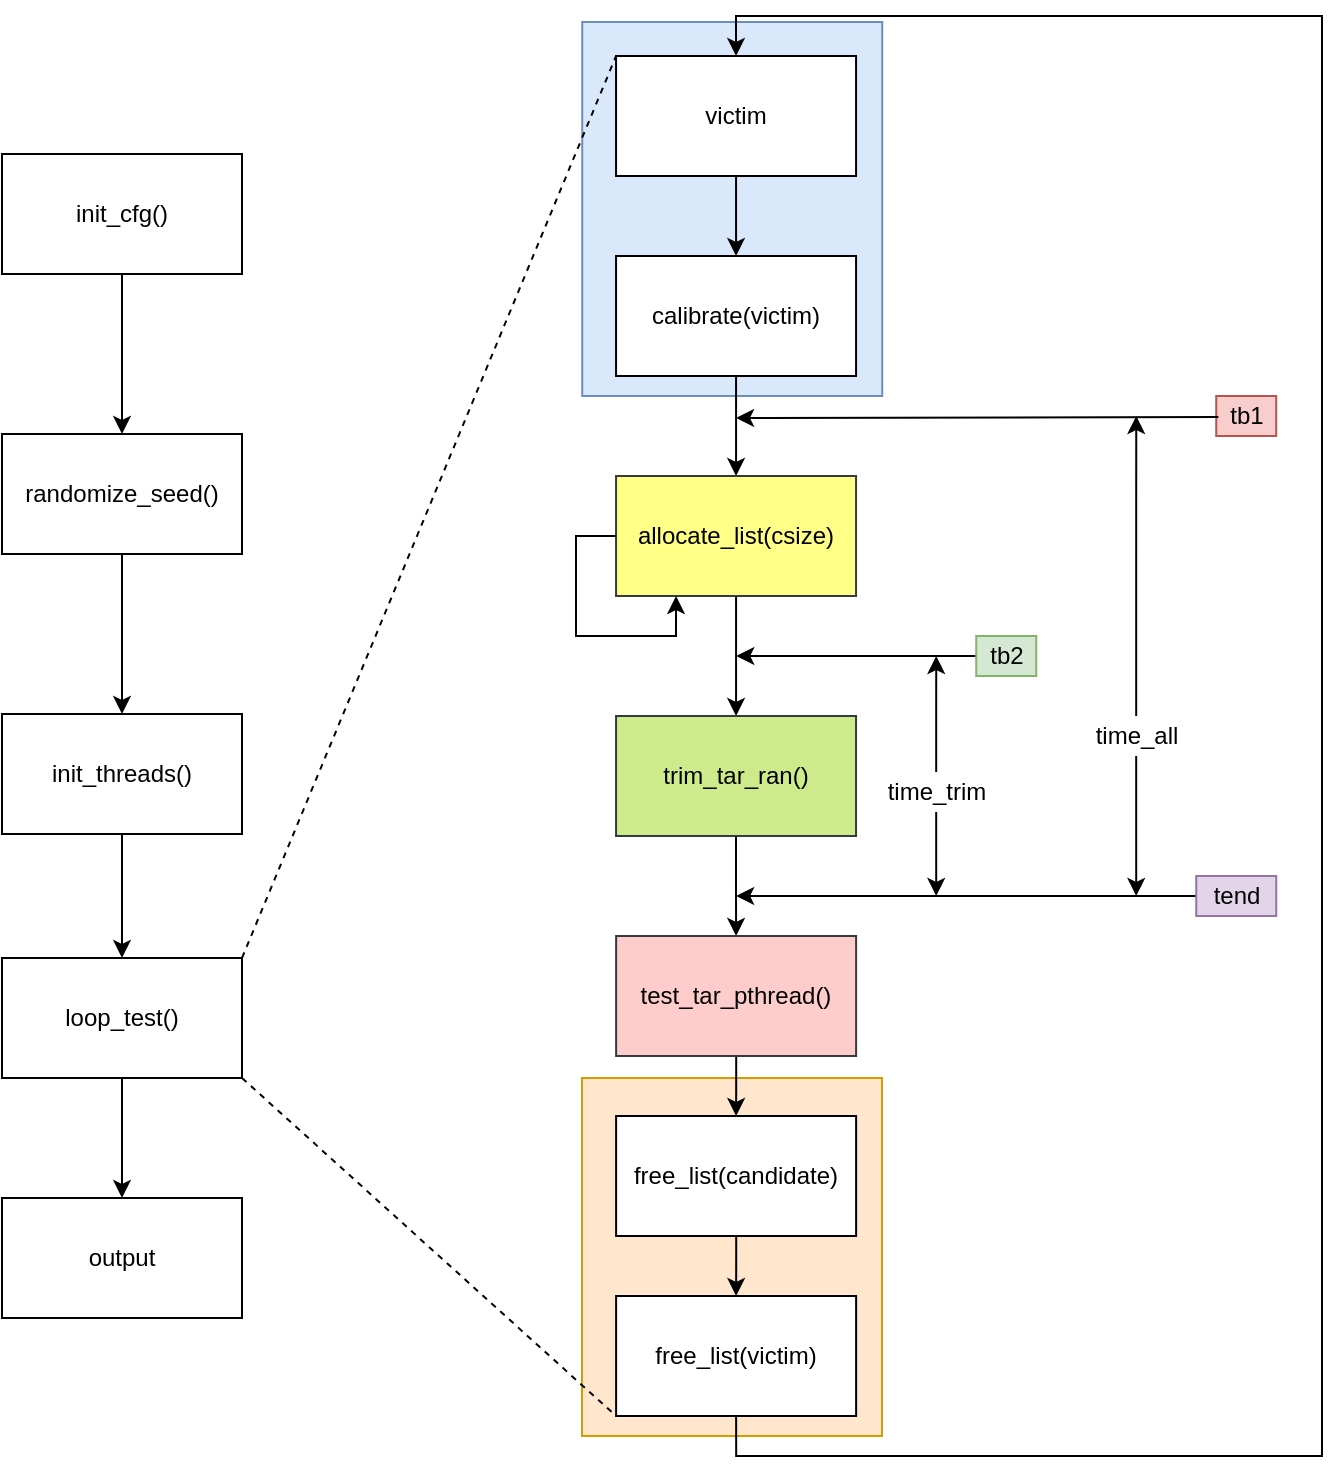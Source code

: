 <mxfile version="13.1.14" type="github" pages="2">
  <diagram id="vxbAiqCR5Z4BX0kFHLAY" name="control_flow">
    <mxGraphModel dx="2035" dy="635" grid="1" gridSize="10" guides="1" tooltips="1" connect="1" arrows="1" fold="1" page="1" pageScale="1" pageWidth="850" pageHeight="1400" math="0" shadow="0">
      <root>
        <mxCell id="0" />
        <mxCell id="1" parent="0" />
        <mxCell id="a9cllLre5tnVkpEgNxOf-15" value="" style="rounded=0;whiteSpace=wrap;html=1;fillColor=#dae8fc;strokeColor=#6c8ebf;" parent="1" vertex="1">
          <mxGeometry x="-439.88" y="123" width="150" height="187" as="geometry" />
        </mxCell>
        <mxCell id="a9cllLre5tnVkpEgNxOf-14" value="" style="rounded=0;whiteSpace=wrap;html=1;fillColor=#ffe6cc;strokeColor=#d79b00;" parent="1" vertex="1">
          <mxGeometry x="-440" y="651" width="150" height="179" as="geometry" />
        </mxCell>
        <mxCell id="nxXjYKShU67WrZPBkx-F-64" style="edgeStyle=orthogonalEdgeStyle;rounded=0;orthogonalLoop=1;jettySize=auto;html=1;entryX=0.5;entryY=0;entryDx=0;entryDy=0;" parent="1" source="nxXjYKShU67WrZPBkx-F-61" target="nxXjYKShU67WrZPBkx-F-62" edge="1">
          <mxGeometry relative="1" as="geometry" />
        </mxCell>
        <mxCell id="nxXjYKShU67WrZPBkx-F-61" value="init_cfg()" style="rounded=0;whiteSpace=wrap;html=1;" parent="1" vertex="1">
          <mxGeometry x="-730" y="189" width="120" height="60" as="geometry" />
        </mxCell>
        <mxCell id="nxXjYKShU67WrZPBkx-F-65" style="edgeStyle=orthogonalEdgeStyle;rounded=0;orthogonalLoop=1;jettySize=auto;html=1;" parent="1" source="nxXjYKShU67WrZPBkx-F-62" target="nxXjYKShU67WrZPBkx-F-63" edge="1">
          <mxGeometry relative="1" as="geometry" />
        </mxCell>
        <mxCell id="nxXjYKShU67WrZPBkx-F-62" value="randomize_seed()" style="rounded=0;whiteSpace=wrap;html=1;" parent="1" vertex="1">
          <mxGeometry x="-730" y="329" width="120" height="60" as="geometry" />
        </mxCell>
        <mxCell id="a9cllLre5tnVkpEgNxOf-10" style="edgeStyle=orthogonalEdgeStyle;rounded=0;orthogonalLoop=1;jettySize=auto;html=1;" parent="1" source="nxXjYKShU67WrZPBkx-F-63" target="a9cllLre5tnVkpEgNxOf-8" edge="1">
          <mxGeometry relative="1" as="geometry" />
        </mxCell>
        <mxCell id="nxXjYKShU67WrZPBkx-F-63" value="init_threads()" style="rounded=0;whiteSpace=wrap;html=1;" parent="1" vertex="1">
          <mxGeometry x="-730" y="469" width="120" height="60" as="geometry" />
        </mxCell>
        <mxCell id="nxXjYKShU67WrZPBkx-F-73" style="edgeStyle=orthogonalEdgeStyle;rounded=0;orthogonalLoop=1;jettySize=auto;html=1;" parent="1" source="nxXjYKShU67WrZPBkx-F-66" target="nxXjYKShU67WrZPBkx-F-67" edge="1">
          <mxGeometry relative="1" as="geometry" />
        </mxCell>
        <mxCell id="nxXjYKShU67WrZPBkx-F-66" value="victim" style="rounded=0;whiteSpace=wrap;html=1;" parent="1" vertex="1">
          <mxGeometry x="-422.97" y="140" width="120" height="60" as="geometry" />
        </mxCell>
        <mxCell id="nxXjYKShU67WrZPBkx-F-72" style="edgeStyle=orthogonalEdgeStyle;rounded=0;orthogonalLoop=1;jettySize=auto;html=1;entryX=0.5;entryY=0;entryDx=0;entryDy=0;" parent="1" source="nxXjYKShU67WrZPBkx-F-67" target="nxXjYKShU67WrZPBkx-F-68" edge="1">
          <mxGeometry relative="1" as="geometry" />
        </mxCell>
        <mxCell id="nxXjYKShU67WrZPBkx-F-67" value="calibrate(victim)" style="rounded=0;whiteSpace=wrap;html=1;" parent="1" vertex="1">
          <mxGeometry x="-422.97" y="240" width="120" height="60" as="geometry" />
        </mxCell>
        <mxCell id="nxXjYKShU67WrZPBkx-F-77" style="edgeStyle=orthogonalEdgeStyle;rounded=0;orthogonalLoop=1;jettySize=auto;html=1;" parent="1" source="nxXjYKShU67WrZPBkx-F-68" target="nxXjYKShU67WrZPBkx-F-76" edge="1">
          <mxGeometry relative="1" as="geometry" />
        </mxCell>
        <mxCell id="nxXjYKShU67WrZPBkx-F-68" value="allocate_list(csize)" style="rounded=0;whiteSpace=wrap;html=1;fillColor=#ffff88;strokeColor=#36393d;" parent="1" vertex="1">
          <mxGeometry x="-422.97" y="350" width="120" height="60" as="geometry" />
        </mxCell>
        <mxCell id="nxXjYKShU67WrZPBkx-F-71" style="edgeStyle=orthogonalEdgeStyle;rounded=0;orthogonalLoop=1;jettySize=auto;html=1;exitX=0;exitY=0.5;exitDx=0;exitDy=0;entryX=0.25;entryY=1;entryDx=0;entryDy=0;" parent="1" source="nxXjYKShU67WrZPBkx-F-68" target="nxXjYKShU67WrZPBkx-F-68" edge="1">
          <mxGeometry relative="1" as="geometry" />
        </mxCell>
        <mxCell id="nxXjYKShU67WrZPBkx-F-74" value="tb1" style="text;html=1;align=center;verticalAlign=middle;resizable=0;points=[];autosize=1;fillColor=#f8cecc;strokeColor=#b85450;" parent="1" vertex="1">
          <mxGeometry x="-122.88" y="310" width="30" height="20" as="geometry" />
        </mxCell>
        <mxCell id="nxXjYKShU67WrZPBkx-F-75" value="" style="endArrow=classic;html=1;exitX=0.036;exitY=0.528;exitDx=0;exitDy=0;exitPerimeter=0;" parent="1" source="nxXjYKShU67WrZPBkx-F-74" edge="1">
          <mxGeometry width="50" height="50" relative="1" as="geometry">
            <mxPoint x="-562.97" y="360" as="sourcePoint" />
            <mxPoint x="-362.97" y="321" as="targetPoint" />
          </mxGeometry>
        </mxCell>
        <mxCell id="nxXjYKShU67WrZPBkx-F-82" style="edgeStyle=orthogonalEdgeStyle;rounded=0;orthogonalLoop=1;jettySize=auto;html=1;entryX=0.5;entryY=0;entryDx=0;entryDy=0;" parent="1" source="nxXjYKShU67WrZPBkx-F-76" target="nxXjYKShU67WrZPBkx-F-81" edge="1">
          <mxGeometry relative="1" as="geometry" />
        </mxCell>
        <mxCell id="nxXjYKShU67WrZPBkx-F-76" value="trim_tar_ran()" style="rounded=0;whiteSpace=wrap;html=1;fillColor=#cdeb8b;strokeColor=#36393d;" parent="1" vertex="1">
          <mxGeometry x="-422.97" y="470" width="120" height="60" as="geometry" />
        </mxCell>
        <mxCell id="nxXjYKShU67WrZPBkx-F-89" style="edgeStyle=orthogonalEdgeStyle;rounded=0;orthogonalLoop=1;jettySize=auto;html=1;" parent="1" source="nxXjYKShU67WrZPBkx-F-78" edge="1">
          <mxGeometry relative="1" as="geometry">
            <mxPoint x="-362.88" y="440" as="targetPoint" />
          </mxGeometry>
        </mxCell>
        <mxCell id="nxXjYKShU67WrZPBkx-F-78" value="tb2" style="text;html=1;align=center;verticalAlign=middle;resizable=0;points=[];autosize=1;fillColor=#d5e8d4;strokeColor=#82b366;" parent="1" vertex="1">
          <mxGeometry x="-242.88" y="430" width="30" height="20" as="geometry" />
        </mxCell>
        <mxCell id="a9cllLre5tnVkpEgNxOf-3" style="edgeStyle=orthogonalEdgeStyle;rounded=0;orthogonalLoop=1;jettySize=auto;html=1;entryX=0.5;entryY=0;entryDx=0;entryDy=0;" parent="1" source="nxXjYKShU67WrZPBkx-F-81" target="a9cllLre5tnVkpEgNxOf-1" edge="1">
          <mxGeometry relative="1" as="geometry" />
        </mxCell>
        <mxCell id="nxXjYKShU67WrZPBkx-F-81" value="test_tar_pthread()" style="rounded=0;whiteSpace=wrap;html=1;fillColor=#ffcccc;strokeColor=#36393d;" parent="1" vertex="1">
          <mxGeometry x="-422.94" y="580" width="120" height="60" as="geometry" />
        </mxCell>
        <mxCell id="nxXjYKShU67WrZPBkx-F-84" style="edgeStyle=orthogonalEdgeStyle;rounded=0;orthogonalLoop=1;jettySize=auto;html=1;" parent="1" source="nxXjYKShU67WrZPBkx-F-83" edge="1">
          <mxGeometry relative="1" as="geometry">
            <mxPoint x="-362.94" y="560" as="targetPoint" />
          </mxGeometry>
        </mxCell>
        <mxCell id="nxXjYKShU67WrZPBkx-F-83" value="tend" style="text;html=1;align=center;verticalAlign=middle;resizable=0;points=[];autosize=1;fillColor=#e1d5e7;strokeColor=#9673a6;" parent="1" vertex="1">
          <mxGeometry x="-132.88" y="550" width="40" height="20" as="geometry" />
        </mxCell>
        <mxCell id="nxXjYKShU67WrZPBkx-F-91" style="edgeStyle=orthogonalEdgeStyle;rounded=0;orthogonalLoop=1;jettySize=auto;html=1;" parent="1" source="nxXjYKShU67WrZPBkx-F-90" edge="1">
          <mxGeometry relative="1" as="geometry">
            <mxPoint x="-262.88" y="440" as="targetPoint" />
          </mxGeometry>
        </mxCell>
        <mxCell id="nxXjYKShU67WrZPBkx-F-92" style="edgeStyle=orthogonalEdgeStyle;rounded=0;orthogonalLoop=1;jettySize=auto;html=1;" parent="1" source="nxXjYKShU67WrZPBkx-F-90" edge="1">
          <mxGeometry relative="1" as="geometry">
            <mxPoint x="-262.88" y="560" as="targetPoint" />
          </mxGeometry>
        </mxCell>
        <mxCell id="nxXjYKShU67WrZPBkx-F-90" value="time_trim" style="text;html=1;align=center;verticalAlign=middle;resizable=0;points=[];autosize=1;" parent="1" vertex="1">
          <mxGeometry x="-292.88" y="498" width="60" height="20" as="geometry" />
        </mxCell>
        <mxCell id="nxXjYKShU67WrZPBkx-F-94" style="edgeStyle=orthogonalEdgeStyle;rounded=0;orthogonalLoop=1;jettySize=auto;html=1;" parent="1" source="nxXjYKShU67WrZPBkx-F-93" edge="1">
          <mxGeometry relative="1" as="geometry">
            <mxPoint x="-162.88" y="320" as="targetPoint" />
          </mxGeometry>
        </mxCell>
        <mxCell id="nxXjYKShU67WrZPBkx-F-95" style="edgeStyle=orthogonalEdgeStyle;rounded=0;orthogonalLoop=1;jettySize=auto;html=1;" parent="1" source="nxXjYKShU67WrZPBkx-F-93" edge="1">
          <mxGeometry relative="1" as="geometry">
            <mxPoint x="-162.88" y="560" as="targetPoint" />
          </mxGeometry>
        </mxCell>
        <mxCell id="nxXjYKShU67WrZPBkx-F-93" value="time_all" style="text;html=1;align=center;verticalAlign=middle;resizable=0;points=[];autosize=1;" parent="1" vertex="1">
          <mxGeometry x="-192.88" y="470" width="60" height="20" as="geometry" />
        </mxCell>
        <mxCell id="a9cllLre5tnVkpEgNxOf-5" style="edgeStyle=orthogonalEdgeStyle;rounded=0;orthogonalLoop=1;jettySize=auto;html=1;entryX=0.5;entryY=0;entryDx=0;entryDy=0;" parent="1" source="a9cllLre5tnVkpEgNxOf-1" target="a9cllLre5tnVkpEgNxOf-2" edge="1">
          <mxGeometry relative="1" as="geometry" />
        </mxCell>
        <mxCell id="a9cllLre5tnVkpEgNxOf-1" value="free_list(candidate)" style="rounded=0;whiteSpace=wrap;html=1;" parent="1" vertex="1">
          <mxGeometry x="-422.94" y="670" width="120" height="60" as="geometry" />
        </mxCell>
        <mxCell id="a9cllLre5tnVkpEgNxOf-7" style="edgeStyle=orthogonalEdgeStyle;rounded=0;orthogonalLoop=1;jettySize=auto;html=1;exitX=0.5;exitY=1;exitDx=0;exitDy=0;entryX=0.5;entryY=0;entryDx=0;entryDy=0;" parent="1" source="a9cllLre5tnVkpEgNxOf-2" target="nxXjYKShU67WrZPBkx-F-66" edge="1">
          <mxGeometry relative="1" as="geometry">
            <Array as="points">
              <mxPoint x="-363" y="840" />
              <mxPoint x="-70" y="840" />
              <mxPoint x="-70" y="120" />
              <mxPoint x="-363" y="120" />
            </Array>
          </mxGeometry>
        </mxCell>
        <mxCell id="a9cllLre5tnVkpEgNxOf-2" value="free_list(victim)" style="rounded=0;whiteSpace=wrap;html=1;" parent="1" vertex="1">
          <mxGeometry x="-422.94" y="760" width="120" height="60" as="geometry" />
        </mxCell>
        <mxCell id="a9cllLre5tnVkpEgNxOf-11" style="edgeStyle=orthogonalEdgeStyle;rounded=0;orthogonalLoop=1;jettySize=auto;html=1;" parent="1" source="a9cllLre5tnVkpEgNxOf-8" target="a9cllLre5tnVkpEgNxOf-9" edge="1">
          <mxGeometry relative="1" as="geometry" />
        </mxCell>
        <mxCell id="a9cllLre5tnVkpEgNxOf-8" value="loop_test()" style="rounded=0;whiteSpace=wrap;html=1;" parent="1" vertex="1">
          <mxGeometry x="-730" y="591" width="120" height="60" as="geometry" />
        </mxCell>
        <mxCell id="a9cllLre5tnVkpEgNxOf-9" value="output" style="rounded=0;whiteSpace=wrap;html=1;" parent="1" vertex="1">
          <mxGeometry x="-730" y="711" width="120" height="60" as="geometry" />
        </mxCell>
        <mxCell id="a9cllLre5tnVkpEgNxOf-12" value="" style="endArrow=none;dashed=1;html=1;exitX=1;exitY=0;exitDx=0;exitDy=0;entryX=0;entryY=0;entryDx=0;entryDy=0;" parent="1" source="a9cllLre5tnVkpEgNxOf-8" target="nxXjYKShU67WrZPBkx-F-66" edge="1">
          <mxGeometry width="50" height="50" relative="1" as="geometry">
            <mxPoint x="-600" y="610" as="sourcePoint" />
            <mxPoint x="-550" y="560" as="targetPoint" />
          </mxGeometry>
        </mxCell>
        <mxCell id="a9cllLre5tnVkpEgNxOf-13" value="" style="endArrow=none;dashed=1;html=1;exitX=1;exitY=1;exitDx=0;exitDy=0;entryX=0;entryY=1;entryDx=0;entryDy=0;" parent="1" source="a9cllLre5tnVkpEgNxOf-8" target="a9cllLre5tnVkpEgNxOf-2" edge="1">
          <mxGeometry width="50" height="50" relative="1" as="geometry">
            <mxPoint x="-400" y="510" as="sourcePoint" />
            <mxPoint x="-350" y="460" as="targetPoint" />
          </mxGeometry>
        </mxCell>
      </root>
    </mxGraphModel>
  </diagram>
  <diagram id="cgHJjhiGwCG0myQ1AQ2w" name="trim_tar_ran">
    <mxGraphModel dx="1185" dy="635" grid="1" gridSize="10" guides="1" tooltips="1" connect="1" arrows="1" fold="1" page="1" pageScale="1" pageWidth="827" pageHeight="1169" math="0" shadow="0">
      <root>
        <mxCell id="5NHd5Op2ugiQSqzXT1Ln-0" />
        <mxCell id="5NHd5Op2ugiQSqzXT1Ln-1" parent="5NHd5Op2ugiQSqzXT1Ln-0" />
        <mxCell id="5NHd5Op2ugiQSqzXT1Ln-41" style="edgeStyle=orthogonalEdgeStyle;rounded=0;orthogonalLoop=1;jettySize=auto;html=1;entryX=0.5;entryY=1;entryDx=0;entryDy=0;" edge="1" parent="5NHd5Op2ugiQSqzXT1Ln-1" source="5NHd5Op2ugiQSqzXT1Ln-2" target="5NHd5Op2ugiQSqzXT1Ln-36">
          <mxGeometry relative="1" as="geometry" />
        </mxCell>
        <mxCell id="5NHd5Op2ugiQSqzXT1Ln-2" value="" style="rounded=0;whiteSpace=wrap;html=1;" vertex="1" parent="5NHd5Op2ugiQSqzXT1Ln-1">
          <mxGeometry x="140" y="400" width="40" height="40" as="geometry" />
        </mxCell>
        <mxCell id="5NHd5Op2ugiQSqzXT1Ln-3" value="" style="rounded=0;whiteSpace=wrap;html=1;" vertex="1" parent="5NHd5Op2ugiQSqzXT1Ln-1">
          <mxGeometry x="180" y="400" width="40" height="40" as="geometry" />
        </mxCell>
        <mxCell id="5NHd5Op2ugiQSqzXT1Ln-6" value="" style="rounded=0;whiteSpace=wrap;html=1;" vertex="1" parent="5NHd5Op2ugiQSqzXT1Ln-1">
          <mxGeometry x="220" y="400" width="90" height="40" as="geometry" />
        </mxCell>
        <mxCell id="5NHd5Op2ugiQSqzXT1Ln-7" value="" style="rounded=0;whiteSpace=wrap;html=1;" vertex="1" parent="5NHd5Op2ugiQSqzXT1Ln-1">
          <mxGeometry x="310" y="400" width="40" height="40" as="geometry" />
        </mxCell>
        <mxCell id="5NHd5Op2ugiQSqzXT1Ln-8" value="" style="shape=curlyBracket;whiteSpace=wrap;html=1;rounded=1;direction=south;rotation=-180;" vertex="1" parent="5NHd5Op2ugiQSqzXT1Ln-1">
          <mxGeometry x="140" y="443" width="210" height="20" as="geometry" />
        </mxCell>
        <mxCell id="5NHd5Op2ugiQSqzXT1Ln-10" style="edgeStyle=orthogonalEdgeStyle;rounded=0;orthogonalLoop=1;jettySize=auto;html=1;entryX=0;entryY=0.5;entryDx=0;entryDy=0;" edge="1" parent="5NHd5Op2ugiQSqzXT1Ln-1" source="5NHd5Op2ugiQSqzXT1Ln-9" target="5NHd5Op2ugiQSqzXT1Ln-2">
          <mxGeometry relative="1" as="geometry" />
        </mxCell>
        <mxCell id="5NHd5Op2ugiQSqzXT1Ln-9" value="&lt;font style=&quot;font-size: 16px&quot;&gt;stack&lt;/font&gt;" style="text;html=1;align=center;verticalAlign=middle;resizable=0;points=[];autosize=1;" vertex="1" parent="5NHd5Op2ugiQSqzXT1Ln-1">
          <mxGeometry x="40" y="410" width="50" height="20" as="geometry" />
        </mxCell>
        <mxCell id="5NHd5Op2ugiQSqzXT1Ln-11" value="CFG.rblimit (64)" style="text;html=1;align=center;verticalAlign=middle;resizable=0;points=[];autosize=1;" vertex="1" parent="5NHd5Op2ugiQSqzXT1Ln-1">
          <mxGeometry x="195" y="463" width="100" height="20" as="geometry" />
        </mxCell>
        <mxCell id="5NHd5Op2ugiQSqzXT1Ln-22" value="" style="group" vertex="1" connectable="0" parent="5NHd5Op2ugiQSqzXT1Ln-1">
          <mxGeometry x="510" y="160" width="260" height="85" as="geometry" />
        </mxCell>
        <mxCell id="5NHd5Op2ugiQSqzXT1Ln-21" value="" style="group" vertex="1" connectable="0" parent="5NHd5Op2ugiQSqzXT1Ln-22">
          <mxGeometry width="260" height="85" as="geometry" />
        </mxCell>
        <mxCell id="5NHd5Op2ugiQSqzXT1Ln-18" value="" style="group" vertex="1" connectable="0" parent="5NHd5Op2ugiQSqzXT1Ln-21">
          <mxGeometry width="260" height="40" as="geometry" />
        </mxCell>
        <mxCell id="5NHd5Op2ugiQSqzXT1Ln-12" value="" style="rounded=0;whiteSpace=wrap;html=1;" vertex="1" parent="5NHd5Op2ugiQSqzXT1Ln-18">
          <mxGeometry x="100" width="40" height="40" as="geometry" />
        </mxCell>
        <mxCell id="5NHd5Op2ugiQSqzXT1Ln-13" value="" style="rounded=0;whiteSpace=wrap;html=1;" vertex="1" parent="5NHd5Op2ugiQSqzXT1Ln-18">
          <mxGeometry x="140" width="40" height="40" as="geometry" />
        </mxCell>
        <mxCell id="5NHd5Op2ugiQSqzXT1Ln-14" value="" style="rounded=0;whiteSpace=wrap;html=1;" vertex="1" parent="5NHd5Op2ugiQSqzXT1Ln-18">
          <mxGeometry x="180" width="40" height="40" as="geometry" />
        </mxCell>
        <mxCell id="5NHd5Op2ugiQSqzXT1Ln-15" value="" style="rounded=0;whiteSpace=wrap;html=1;" vertex="1" parent="5NHd5Op2ugiQSqzXT1Ln-18">
          <mxGeometry x="220" width="40" height="40" as="geometry" />
        </mxCell>
        <mxCell id="5NHd5Op2ugiQSqzXT1Ln-17" style="edgeStyle=orthogonalEdgeStyle;rounded=0;orthogonalLoop=1;jettySize=auto;html=1;entryX=0;entryY=0.5;entryDx=0;entryDy=0;" edge="1" parent="5NHd5Op2ugiQSqzXT1Ln-18" source="5NHd5Op2ugiQSqzXT1Ln-16" target="5NHd5Op2ugiQSqzXT1Ln-12">
          <mxGeometry relative="1" as="geometry" />
        </mxCell>
        <mxCell id="5NHd5Op2ugiQSqzXT1Ln-16" value="candidate" style="text;html=1;align=center;verticalAlign=middle;resizable=0;points=[];autosize=1;" vertex="1" parent="5NHd5Op2ugiQSqzXT1Ln-18">
          <mxGeometry y="10" width="70" height="20" as="geometry" />
        </mxCell>
        <mxCell id="5NHd5Op2ugiQSqzXT1Ln-19" value="ltsz" style="text;html=1;align=center;verticalAlign=middle;resizable=0;points=[];autosize=1;" vertex="1" parent="5NHd5Op2ugiQSqzXT1Ln-21">
          <mxGeometry x="165" y="65" width="30" height="20" as="geometry" />
        </mxCell>
        <mxCell id="5NHd5Op2ugiQSqzXT1Ln-20" value="" style="shape=curlyBracket;whiteSpace=wrap;html=1;rounded=1;direction=south;rotation=-180;" vertex="1" parent="5NHd5Op2ugiQSqzXT1Ln-21">
          <mxGeometry x="100" y="45" width="160" height="20" as="geometry" />
        </mxCell>
        <mxCell id="5NHd5Op2ugiQSqzXT1Ln-23" value="" style="endArrow=none;dashed=1;html=1;" edge="1" parent="5NHd5Op2ugiQSqzXT1Ln-1">
          <mxGeometry width="50" height="50" relative="1" as="geometry">
            <mxPoint x="350" y="370" as="sourcePoint" />
            <mxPoint x="580" y="220" as="targetPoint" />
          </mxGeometry>
        </mxCell>
        <mxCell id="5NHd5Op2ugiQSqzXT1Ln-24" value="select step elem from candidate" style="text;html=1;align=center;verticalAlign=middle;resizable=0;points=[];autosize=1;" vertex="1" parent="5NHd5Op2ugiQSqzXT1Ln-1">
          <mxGeometry x="470" y="310" width="180" height="20" as="geometry" />
        </mxCell>
        <mxCell id="5NHd5Op2ugiQSqzXT1Ln-36" value="" style="rounded=0;whiteSpace=wrap;html=1;" vertex="1" parent="5NHd5Op2ugiQSqzXT1Ln-1">
          <mxGeometry x="140" y="310" width="40" height="40" as="geometry" />
        </mxCell>
        <mxCell id="5NHd5Op2ugiQSqzXT1Ln-37" value="" style="rounded=0;whiteSpace=wrap;html=1;" vertex="1" parent="5NHd5Op2ugiQSqzXT1Ln-1">
          <mxGeometry x="140" y="270" width="40" height="40" as="geometry" />
        </mxCell>
        <mxCell id="5NHd5Op2ugiQSqzXT1Ln-38" value="" style="rounded=0;whiteSpace=wrap;html=1;" vertex="1" parent="5NHd5Op2ugiQSqzXT1Ln-1">
          <mxGeometry x="140" y="230" width="40" height="40" as="geometry" />
        </mxCell>
        <mxCell id="5NHd5Op2ugiQSqzXT1Ln-39" value="" style="rounded=0;whiteSpace=wrap;html=1;" vertex="1" parent="5NHd5Op2ugiQSqzXT1Ln-1">
          <mxGeometry x="140" y="190" width="40" height="40" as="geometry" />
        </mxCell>
        <mxCell id="5NHd5Op2ugiQSqzXT1Ln-40" value="" style="rounded=0;whiteSpace=wrap;html=1;" vertex="1" parent="5NHd5Op2ugiQSqzXT1Ln-1">
          <mxGeometry x="140" y="150" width="40" height="40" as="geometry" />
        </mxCell>
      </root>
    </mxGraphModel>
  </diagram>
</mxfile>
